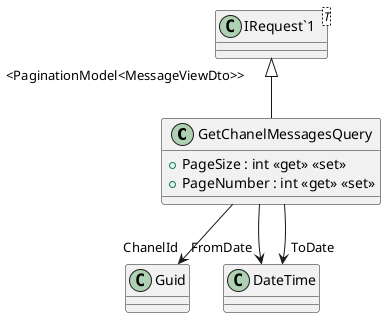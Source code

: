 @startuml
class GetChanelMessagesQuery {
    + PageSize : int <<get>> <<set>>
    + PageNumber : int <<get>> <<set>>
}
class "IRequest`1"<T> {
}
"IRequest`1" "<PaginationModel<MessageViewDto>>" <|-- GetChanelMessagesQuery
GetChanelMessagesQuery --> "ChanelId" Guid
GetChanelMessagesQuery --> "FromDate" DateTime
GetChanelMessagesQuery --> "ToDate" DateTime
@enduml

